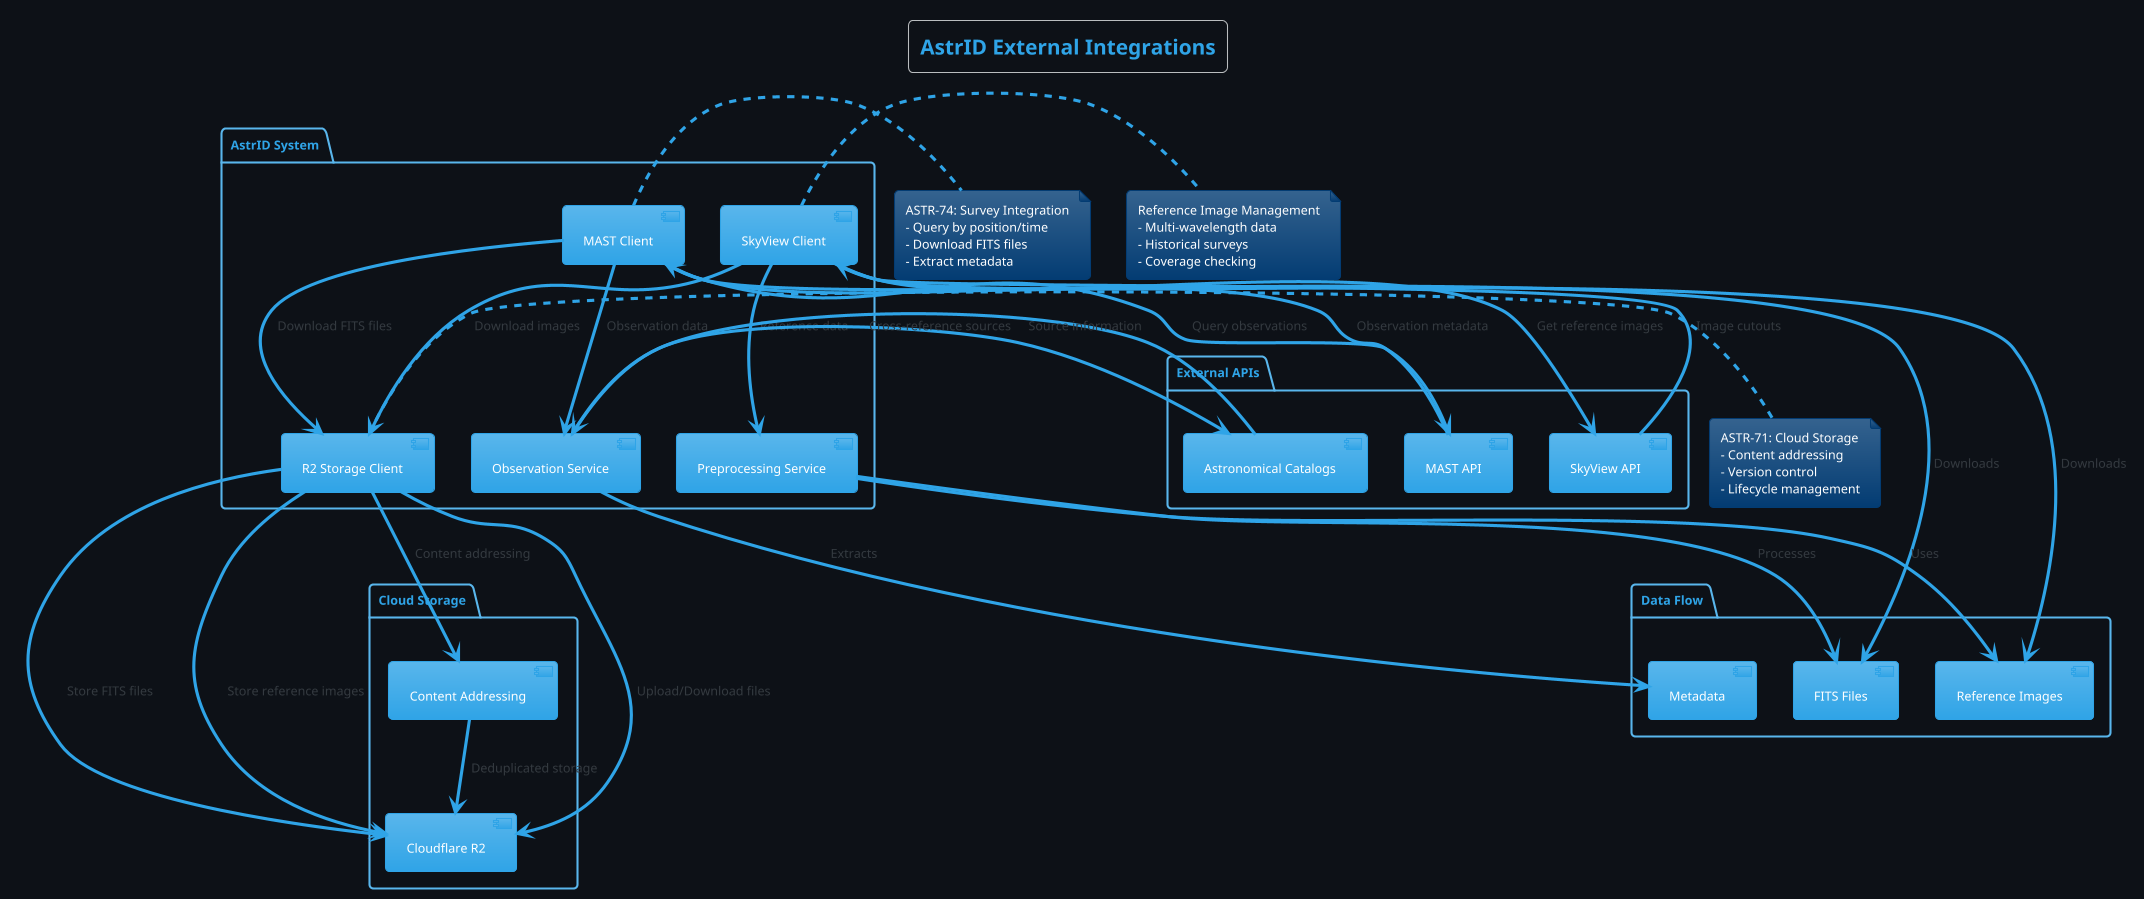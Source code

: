 @startuml AstrID External Integrations
!theme cerulean
skinparam backgroundColor #0D1117
skinparam defaultFontName Arial
skinparam defaultFontSize 12

title AstrID External Integrations

package "AstrID System" {
    [MAST Client] as MASTClient
    [SkyView Client] as SkyViewClient
    [R2 Storage Client] as R2Client
    [Observation Service] as ObsService
    [Preprocessing Service] as PreprocessService
}

package "External APIs" {
    [MAST API] as MAST
    [SkyView API] as SkyView
    [Astronomical Catalogs] as Catalogs
}

package "Cloud Storage" {
    [Cloudflare R2] as R2
    [Content Addressing] as CAS
}

package "Data Flow" {
    [FITS Files] as FITS
    [Reference Images] as RefImages
    [Metadata] as Metadata
}

' MAST Integration
MASTClient --> MAST : "Query observations"
MAST --> MASTClient : "Observation metadata"
MASTClient --> ObsService : "Observation data"
MASTClient --> R2Client : "Download FITS files"
R2Client --> R2 : "Store FITS files"

' SkyView Integration
SkyViewClient --> SkyView : "Get reference images"
SkyView --> SkyViewClient : "Image cutouts"
SkyViewClient --> PreprocessService : "Reference data"
SkyViewClient --> R2Client : "Download images"
R2Client --> R2 : "Store reference images"

' Catalog Integration
ObsService --> Catalogs : "Cross-reference sources"
Catalogs --> ObsService : "Source information"

' Storage Integration
R2Client --> R2 : "Upload/Download files"
R2Client --> CAS : "Content addressing"
CAS --> R2 : "Deduplicated storage"

' Data Flow
MASTClient --> FITS : "Downloads"
SkyViewClient --> RefImages : "Downloads"
ObsService --> Metadata : "Extracts"
PreprocessService --> FITS : "Processes"
PreprocessService --> RefImages : "Uses"

' Integration Points
note right of MASTClient
  ASTR-74: Survey Integration
  - Query by position/time
  - Download FITS files
  - Extract metadata
end note

note right of SkyViewClient
  Reference Image Management
  - Multi-wavelength data
  - Historical surveys
  - Coverage checking
end note

note right of R2Client
  ASTR-71: Cloud Storage
  - Content addressing
  - Version control
  - Lifecycle management
end note

@enduml
